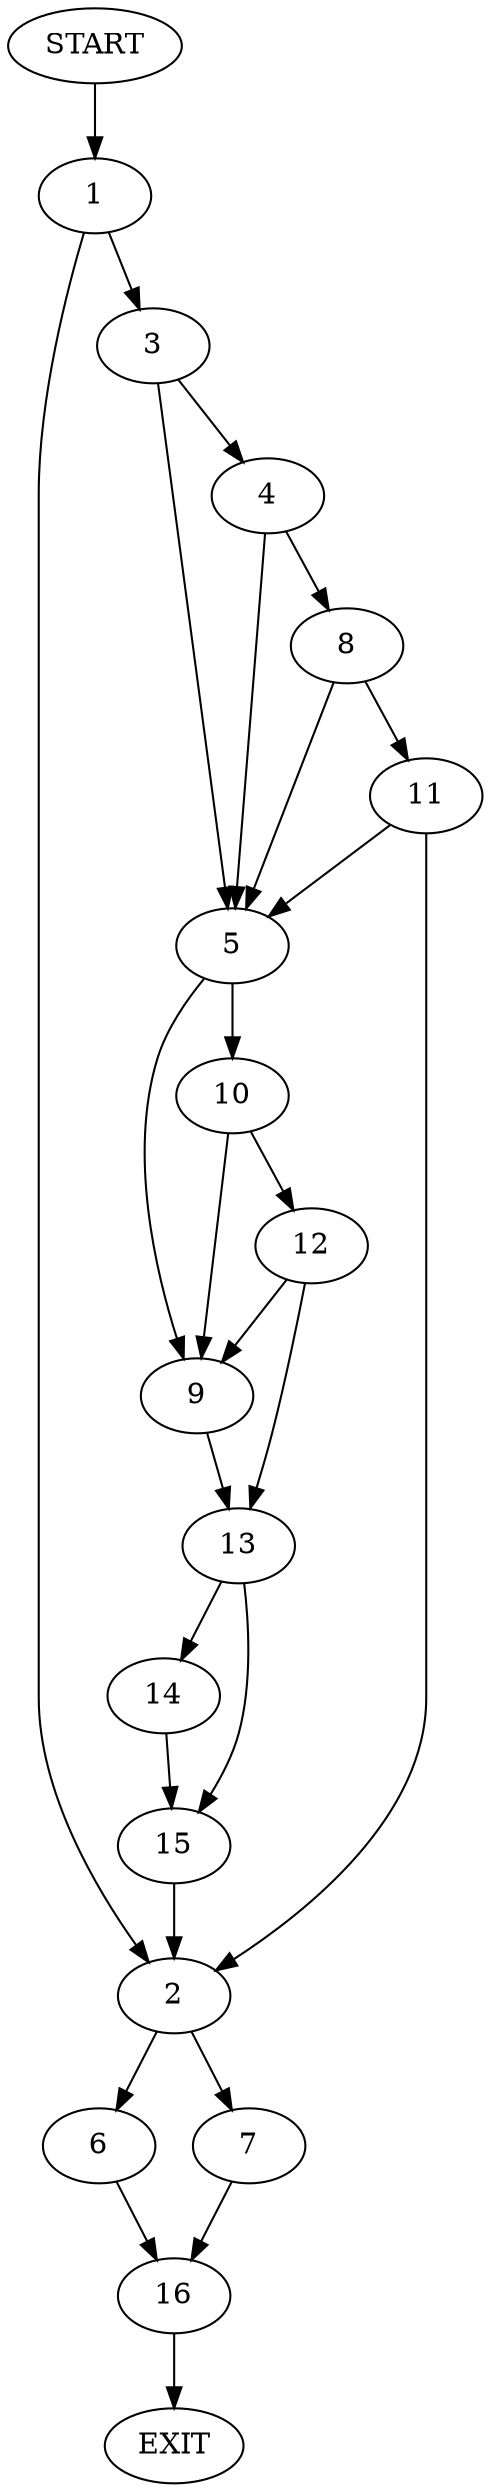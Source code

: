 digraph {
0 [label="START"]
17 [label="EXIT"]
0 -> 1
1 -> 2
1 -> 3
3 -> 4
3 -> 5
2 -> 6
2 -> 7
4 -> 8
4 -> 5
5 -> 9
5 -> 10
8 -> 11
8 -> 5
11 -> 2
11 -> 5
10 -> 12
10 -> 9
9 -> 13
12 -> 9
12 -> 13
13 -> 14
13 -> 15
14 -> 15
15 -> 2
7 -> 16
6 -> 16
16 -> 17
}
